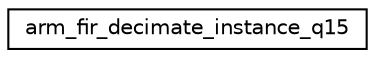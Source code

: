 digraph "Graphical Class Hierarchy"
{
 // LATEX_PDF_SIZE
  edge [fontname="Helvetica",fontsize="10",labelfontname="Helvetica",labelfontsize="10"];
  node [fontname="Helvetica",fontsize="10",shape=record];
  rankdir="LR";
  Node0 [label="arm_fir_decimate_instance_q15",height=0.2,width=0.4,color="black", fillcolor="white", style="filled",URL="$structarm__fir__decimate__instance__q15.html",tooltip="Instance structure for the Q15 FIR decimator."];
}
